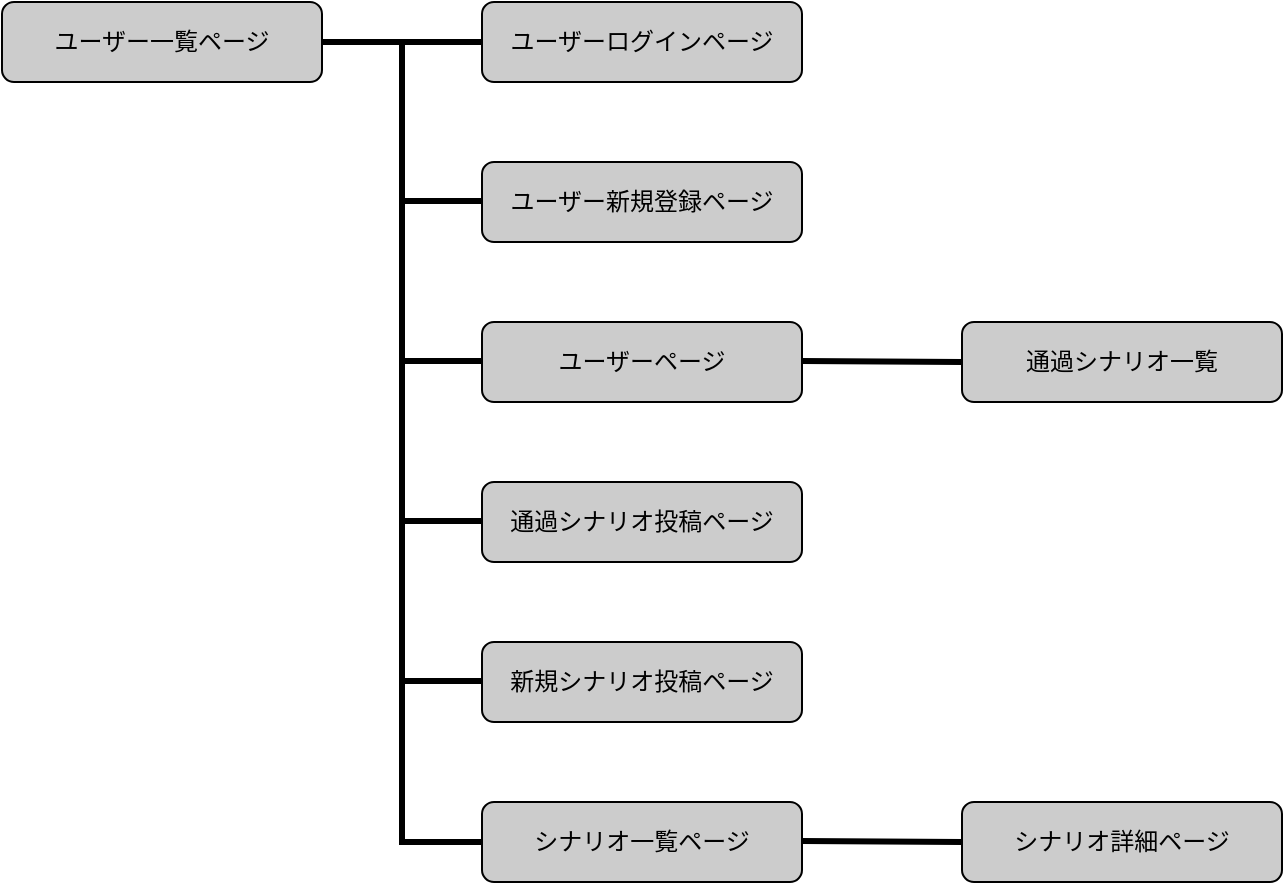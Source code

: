 <mxfile>
    <diagram id="l7B8T1y8BaTqU-JpC8iW" name="ページ1">
        <mxGraphModel dx="716" dy="680" grid="1" gridSize="10" guides="1" tooltips="1" connect="1" arrows="0" fold="1" page="1" pageScale="1" pageWidth="2339" pageHeight="3300" background="#ffffff" math="0" shadow="0">
            <root>
                <mxCell id="0"/>
                <mxCell id="1" parent="0"/>
                <mxCell id="65" value="ユーザー一覧ページ" style="rounded=1;whiteSpace=wrap;html=1;fontColor=#000000;fillColor=#CCCCCC;strokeColor=#000000;" vertex="1" parent="1">
                    <mxGeometry x="160" y="300" width="160" height="40" as="geometry"/>
                </mxCell>
                <mxCell id="66" value="ユーザーログインページ" style="rounded=1;whiteSpace=wrap;html=1;fillColor=#CCCCCC;fontColor=#000000;strokeColor=#000000;" vertex="1" parent="1">
                    <mxGeometry x="400" y="300" width="160" height="40" as="geometry"/>
                </mxCell>
                <mxCell id="67" value="ユーザー新規登録ページ" style="rounded=1;whiteSpace=wrap;html=1;fontColor=#000000;strokeColor=#000000;fillColor=#CCCCCC;" vertex="1" parent="1">
                    <mxGeometry x="400" y="380" width="160" height="40" as="geometry"/>
                </mxCell>
                <mxCell id="68" value="ユーザーページ" style="rounded=1;whiteSpace=wrap;html=1;fontColor=#000000;strokeColor=#000000;fillColor=#CCCCCC;" vertex="1" parent="1">
                    <mxGeometry x="400" y="460" width="160" height="40" as="geometry"/>
                </mxCell>
                <mxCell id="69" value="通過シナリオ一覧" style="rounded=1;whiteSpace=wrap;html=1;fontColor=#000000;strokeColor=#000000;fillColor=#CCCCCC;" vertex="1" parent="1">
                    <mxGeometry x="640" y="460" width="160" height="40" as="geometry"/>
                </mxCell>
                <mxCell id="70" value="通過シナリオ投稿ページ" style="rounded=1;whiteSpace=wrap;html=1;fontColor=#000000;strokeColor=#000000;fillColor=#CCCCCC;" vertex="1" parent="1">
                    <mxGeometry x="400" y="540" width="160" height="40" as="geometry"/>
                </mxCell>
                <mxCell id="71" value="新規シナリオ投稿ページ&lt;span style=&quot;color: rgba(0 , 0 , 0 , 0) ; font-family: monospace ; font-size: 0px&quot;&gt;%3CmxGraphModel%3E%3Croot%3E%3CmxCell%20id%3D%220%22%2F%3E%3CmxCell%20id%3D%221%22%20parent%3D%220%22%2F%3E%3CmxCell%20id%3D%222%22%20value%3D%22%E3%83%A6%E3%83%BC%E3%82%B6%E3%83%BC%E3%83%9A%E3%83%BC%E3%82%B8%22%20style%3D%22rounded%3D1%3BwhiteSpace%3Dwrap%3Bhtml%3D1%3BfontColor%3D%23000000%3BstrokeColor%3D%23000000%3BfillColor%3D%23CCCCCC%3B%22%20vertex%3D%221%22%20parent%3D%221%22%3E%3CmxGeometry%20x%3D%22400%22%20y%3D%22460%22%20width%3D%22160%22%20height%3D%2240%22%20as%3D%22geometry%22%2F%3E%3C%2FmxCell%3E%3C%2Froot%3E%3C%2FmxGraphModel%3E&lt;/span&gt;" style="rounded=1;whiteSpace=wrap;html=1;fontColor=#000000;strokeColor=#000000;fillColor=#CCCCCC;" vertex="1" parent="1">
                    <mxGeometry x="400" y="620" width="160" height="40" as="geometry"/>
                </mxCell>
                <mxCell id="72" value="シナリオ一覧ページ&lt;span style=&quot;color: rgba(0 , 0 , 0 , 0) ; font-family: monospace ; font-size: 0px&quot;&gt;%3CmxGraphModel%3E%3Croot%3E%3CmxCell%20id%3D%220%22%2F%3E%3CmxCell%20id%3D%221%22%20parent%3D%220%22%2F%3E%3CmxCell%20id%3D%222%22%20value%3D%22%E3%83%A6%E3%83%BC%E3%82%B6%E3%83%BC%E3%83%9A%E3%83%BC%E3%82%B8%22%20style%3D%22rounded%3D1%3BwhiteSpace%3Dwrap%3Bhtml%3D1%3BfontColor%3D%23000000%3BstrokeColor%3D%23000000%3BfillColor%3D%23CCCCCC%3B%22%20vertex%3D%221%22%20parent%3D%221%22%3E%3CmxGeometry%20x%3D%22400%22%20y%3D%22460%22%20width%3D%22160%22%20height%3D%2240%22%20as%3D%22geometry%22%2F%3E%3C%2FmxCell%3E%3C%2Froot%3E%3C%2FmxGraphModel%3E&lt;/span&gt;" style="rounded=1;whiteSpace=wrap;html=1;fontColor=#000000;strokeColor=#000000;fillColor=#CCCCCC;" vertex="1" parent="1">
                    <mxGeometry x="400" y="700" width="160" height="40" as="geometry"/>
                </mxCell>
                <mxCell id="73" value="シナリオ詳細ページ&lt;span style=&quot;color: rgba(0 , 0 , 0 , 0) ; font-family: monospace ; font-size: 0px&quot;&gt;%3CmxGraphModel%3E%3Croot%3E%3CmxCell%20id%3D%220%22%2F%3E%3CmxCell%20id%3D%221%22%20parent%3D%220%22%2F%3E%3CmxCell%20id%3D%222%22%20value%3D%22%E3%83%A6%E3%83%BC%E3%82%B6%E3%83%BC%E3%83%9A%E3%83%BC%E3%82%B8%22%20style%3D%22rounded%3D1%3BwhiteSpace%3Dwrap%3Bhtml%3D1%3BfontColor%3D%23000000%3BstrokeColor%3D%23000000%3BfillColor%3D%23CCCCCC%3B%22%20vertex%3D%221%22%20parent%3D%221%22%3E%3CmxGeometry%20x%3D%22400%22%20y%3D%22460%22%20width%3D%22160%22%20height%3D%2240%22%20as%3D%22geometry%22%2F%3E%3C%2FmxCell%3E%3C%2Froot%3E%3C%2FmxGraphModel%3E&lt;/span&gt;" style="rounded=1;whiteSpace=wrap;html=1;fontColor=#000000;strokeColor=#000000;fillColor=#CCCCCC;" vertex="1" parent="1">
                    <mxGeometry x="640" y="700" width="160" height="40" as="geometry"/>
                </mxCell>
                <mxCell id="78" value="" style="endArrow=none;html=1;rounded=0;fontColor=#000000;strokeColor=#000000;strokeWidth=3;exitX=1;exitY=0.5;exitDx=0;exitDy=0;entryX=0;entryY=0.5;entryDx=0;entryDy=0;" edge="1" parent="1" source="65" target="66">
                    <mxGeometry relative="1" as="geometry">
                        <mxPoint x="320" y="370" as="sourcePoint"/>
                        <mxPoint x="400" y="370" as="targetPoint"/>
                        <Array as="points">
                            <mxPoint x="360" y="320"/>
                        </Array>
                    </mxGeometry>
                </mxCell>
                <mxCell id="79" value="" style="endArrow=none;html=1;rounded=0;fontColor=#000000;strokeColor=#000000;strokeWidth=3;entryX=0;entryY=0.5;entryDx=0;entryDy=0;" edge="1" parent="1" target="72">
                    <mxGeometry relative="1" as="geometry">
                        <mxPoint x="360" y="320" as="sourcePoint"/>
                        <mxPoint x="360" y="720" as="targetPoint"/>
                        <Array as="points">
                            <mxPoint x="360" y="720"/>
                        </Array>
                    </mxGeometry>
                </mxCell>
                <mxCell id="82" value="" style="endArrow=none;html=1;rounded=0;fontColor=#000000;strokeColor=#000000;strokeWidth=3;" edge="1" parent="1">
                    <mxGeometry relative="1" as="geometry">
                        <mxPoint x="360" y="479.5" as="sourcePoint"/>
                        <mxPoint x="400" y="479.5" as="targetPoint"/>
                    </mxGeometry>
                </mxCell>
                <mxCell id="83" value="" style="endArrow=none;html=1;rounded=0;fontColor=#000000;strokeColor=#000000;strokeWidth=3;" edge="1" parent="1">
                    <mxGeometry relative="1" as="geometry">
                        <mxPoint x="360" y="399.5" as="sourcePoint"/>
                        <mxPoint x="400" y="399.5" as="targetPoint"/>
                    </mxGeometry>
                </mxCell>
                <mxCell id="84" value="" style="endArrow=none;html=1;rounded=0;fontColor=#000000;strokeColor=#000000;strokeWidth=3;" edge="1" parent="1">
                    <mxGeometry relative="1" as="geometry">
                        <mxPoint x="360" y="639.5" as="sourcePoint"/>
                        <mxPoint x="400" y="639.5" as="targetPoint"/>
                    </mxGeometry>
                </mxCell>
                <mxCell id="85" value="" style="endArrow=none;html=1;rounded=0;fontColor=#000000;strokeColor=#000000;strokeWidth=3;" edge="1" parent="1">
                    <mxGeometry relative="1" as="geometry">
                        <mxPoint x="360" y="559.5" as="sourcePoint"/>
                        <mxPoint x="400" y="559.5" as="targetPoint"/>
                    </mxGeometry>
                </mxCell>
                <mxCell id="86" value="" style="endArrow=none;html=1;rounded=0;fontColor=#000000;strokeColor=#000000;strokeWidth=3;entryX=0;entryY=0.5;entryDx=0;entryDy=0;" edge="1" parent="1" target="69">
                    <mxGeometry relative="1" as="geometry">
                        <mxPoint x="560" y="479.5" as="sourcePoint"/>
                        <mxPoint x="600" y="479.5" as="targetPoint"/>
                    </mxGeometry>
                </mxCell>
                <mxCell id="87" value="" style="endArrow=none;html=1;rounded=0;fontColor=#000000;strokeColor=#000000;strokeWidth=3;entryX=0;entryY=0.5;entryDx=0;entryDy=0;" edge="1" parent="1" target="73">
                    <mxGeometry relative="1" as="geometry">
                        <mxPoint x="560" y="719.5" as="sourcePoint"/>
                        <mxPoint x="600" y="719.5" as="targetPoint"/>
                    </mxGeometry>
                </mxCell>
            </root>
        </mxGraphModel>
    </diagram>
</mxfile>